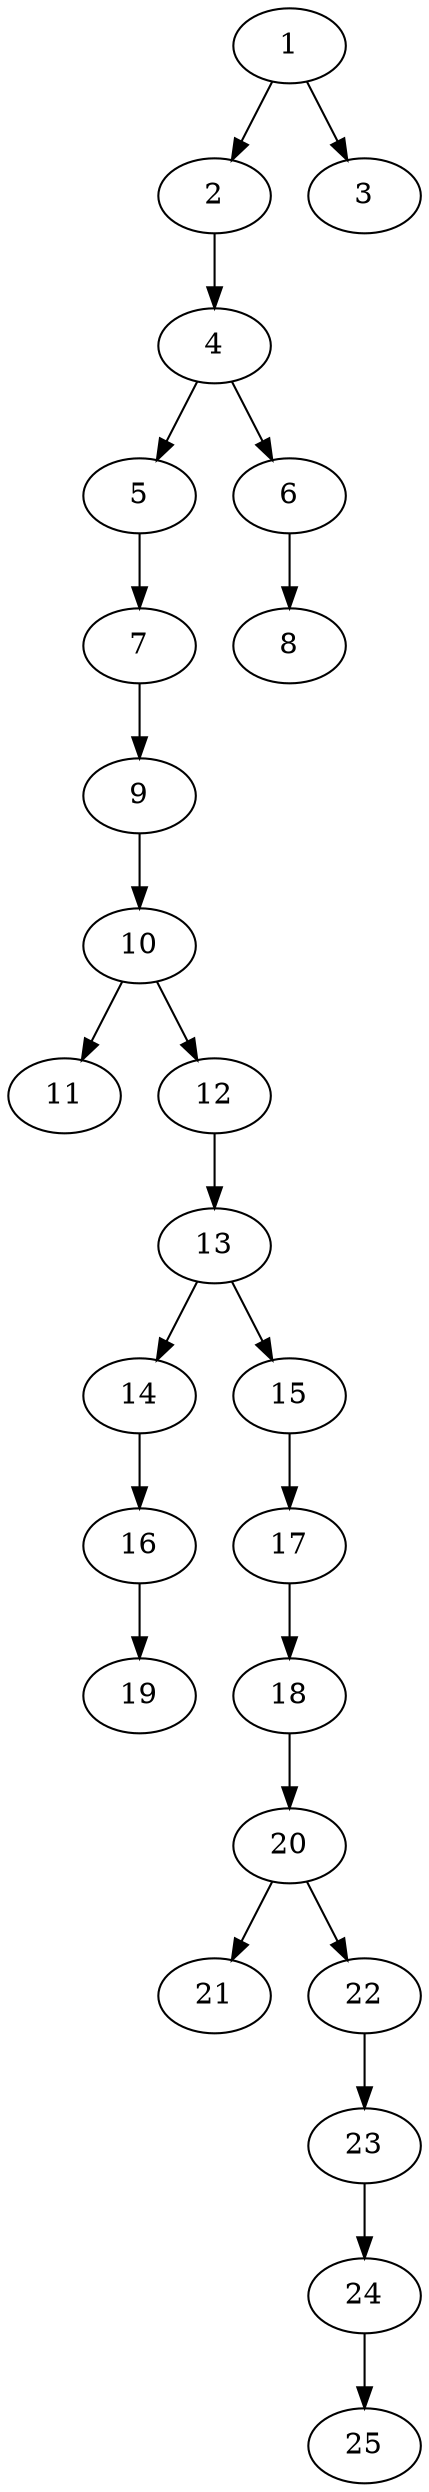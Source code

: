 // DAG automatically generated by daggen at Thu Oct  3 14:00:40 2019
// ./daggen --dot -n 25 --ccr 0.3 --fat 0.3 --regular 0.7 --density 0.5 --mindata 5242880 --maxdata 52428800 
digraph G {
  1 [size="87589547", alpha="0.05", expect_size="26276864"] 
  1 -> 2 [size ="26276864"]
  1 -> 3 [size ="26276864"]
  2 [size="122221227", alpha="0.11", expect_size="36666368"] 
  2 -> 4 [size ="36666368"]
  3 [size="42745173", alpha="0.04", expect_size="12823552"] 
  4 [size="132768427", alpha="0.08", expect_size="39830528"] 
  4 -> 5 [size ="39830528"]
  4 -> 6 [size ="39830528"]
  5 [size="103956480", alpha="0.14", expect_size="31186944"] 
  5 -> 7 [size ="31186944"]
  6 [size="99075413", alpha="0.07", expect_size="29722624"] 
  6 -> 8 [size ="29722624"]
  7 [size="41956693", alpha="0.12", expect_size="12587008"] 
  7 -> 9 [size ="12587008"]
  8 [size="132969813", alpha="0.06", expect_size="39890944"] 
  9 [size="119944533", alpha="0.09", expect_size="35983360"] 
  9 -> 10 [size ="35983360"]
  10 [size="117200213", alpha="0.17", expect_size="35160064"] 
  10 -> 11 [size ="35160064"]
  10 -> 12 [size ="35160064"]
  11 [size="108683947", alpha="0.08", expect_size="32605184"] 
  12 [size="145814187", alpha="0.04", expect_size="43744256"] 
  12 -> 13 [size ="43744256"]
  13 [size="76581547", alpha="0.12", expect_size="22974464"] 
  13 -> 14 [size ="22974464"]
  13 -> 15 [size ="22974464"]
  14 [size="106052267", alpha="0.06", expect_size="31815680"] 
  14 -> 16 [size ="31815680"]
  15 [size="170984107", alpha="0.17", expect_size="51295232"] 
  15 -> 17 [size ="51295232"]
  16 [size="121439573", alpha="0.10", expect_size="36431872"] 
  16 -> 19 [size ="36431872"]
  17 [size="18967893", alpha="0.10", expect_size="5690368"] 
  17 -> 18 [size ="5690368"]
  18 [size="112653653", alpha="0.13", expect_size="33796096"] 
  18 -> 20 [size ="33796096"]
  19 [size="160552960", alpha="0.15", expect_size="48165888"] 
  20 [size="72946347", alpha="0.07", expect_size="21883904"] 
  20 -> 21 [size ="21883904"]
  20 -> 22 [size ="21883904"]
  21 [size="45496320", alpha="0.07", expect_size="13648896"] 
  22 [size="108636160", alpha="0.01", expect_size="32590848"] 
  22 -> 23 [size ="32590848"]
  23 [size="143315627", alpha="0.18", expect_size="42994688"] 
  23 -> 24 [size ="42994688"]
  24 [size="79933440", alpha="0.09", expect_size="23980032"] 
  24 -> 25 [size ="23980032"]
  25 [size="123869867", alpha="0.12", expect_size="37160960"] 
}

